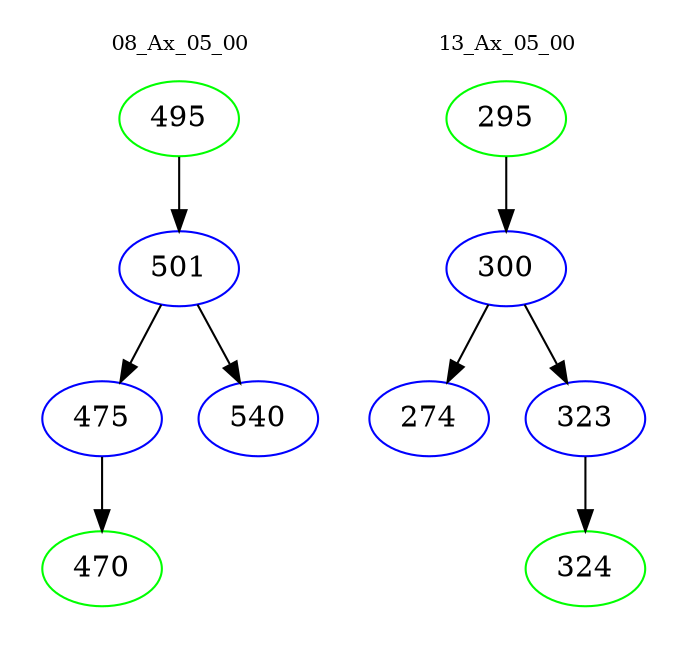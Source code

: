 digraph{
subgraph cluster_0 {
color = white
label = "08_Ax_05_00";
fontsize=10;
T0_495 [label="495", color="green"]
T0_495 -> T0_501 [color="black"]
T0_501 [label="501", color="blue"]
T0_501 -> T0_475 [color="black"]
T0_475 [label="475", color="blue"]
T0_475 -> T0_470 [color="black"]
T0_470 [label="470", color="green"]
T0_501 -> T0_540 [color="black"]
T0_540 [label="540", color="blue"]
}
subgraph cluster_1 {
color = white
label = "13_Ax_05_00";
fontsize=10;
T1_295 [label="295", color="green"]
T1_295 -> T1_300 [color="black"]
T1_300 [label="300", color="blue"]
T1_300 -> T1_274 [color="black"]
T1_274 [label="274", color="blue"]
T1_300 -> T1_323 [color="black"]
T1_323 [label="323", color="blue"]
T1_323 -> T1_324 [color="black"]
T1_324 [label="324", color="green"]
}
}
